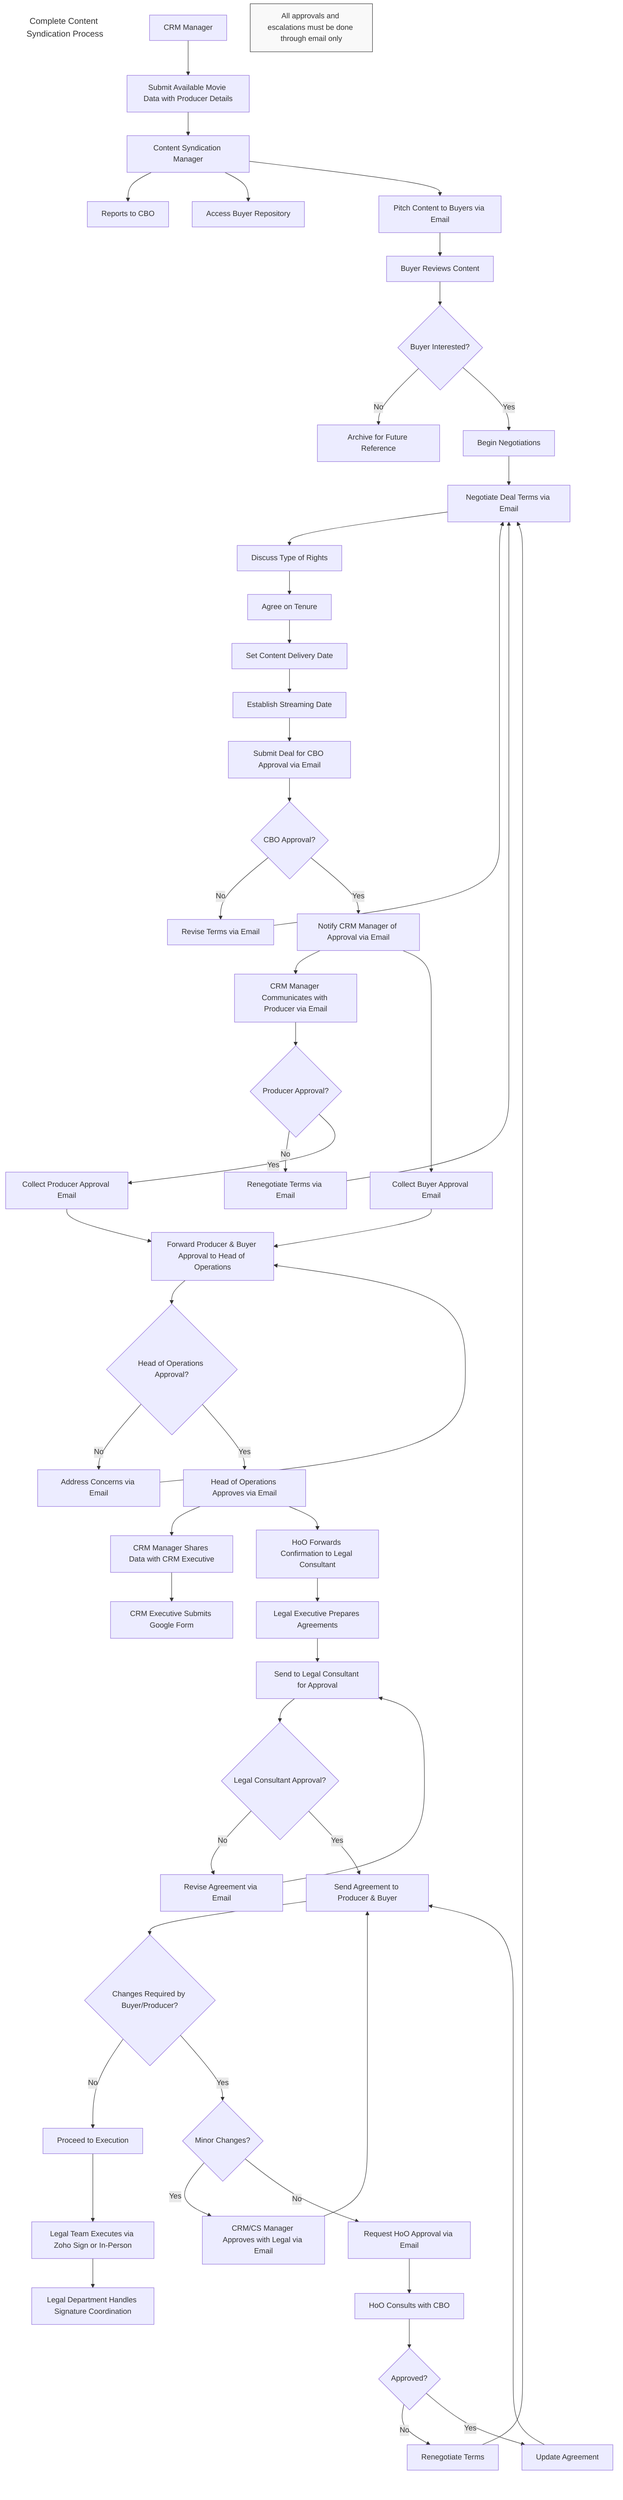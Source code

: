 flowchart TD

    %% Title
    Title[Complete Content Syndication Process]
    style Title fill:none,stroke:none,color:#333,font-size:18px

    %% Start: CRM Manager submits content
    A[CRM Manager] --> B[Submit Available Movie Data with Producer Details]
    
    %% Content Syndication Manager Process
    B --> C[Content Syndication Manager]
    C --> CBO[Reports to CBO]
    
    %% CS Manager has Buyer Repository
    C --> D[Access Buyer Repository]
    
    %% Content Pitching Process
    C --> E[Pitch Content to Buyers via Email]
    E --> F[Buyer Reviews Content]
    
    F --> G{Buyer Interested?}
    G -->|No| H[Archive for Future Reference]
    G -->|Yes| I[Begin Negotiations]
    
    %% Negotiation Process
    I --> J[Negotiate Deal Terms via Email]
    J --> K[Discuss Type of Rights]
    K --> L[Agree on Tenure]
    L --> M[Set Content Delivery Date]
    M --> N[Establish Streaming Date]
    
    %% CBO Approval
    N --> O[Submit Deal for CBO Approval via Email]
    O --> P{CBO Approval?}
    P -->|No| Q[Revise Terms via Email]
    Q --> J
    P -->|Yes| R[Notify CRM Manager of Approval via Email]
    
    %% Producer Approval Process
    R --> S[CRM Manager Communicates with Producer via Email]
    S --> T{Producer Approval?}
    T -->|No| U[Renegotiate Terms via Email]
    U --> J
    T -->|Yes| V[Collect Producer Approval Email]
    
    R --> W[Collect Buyer Approval Email]
    
    V --> X[Forward Producer & Buyer Approval to Head of Operations]
    W --> X
    
    %% Head of Operations Checkpoint
    X --> Y{Head of Operations Approval?}
    Y -->|No| Z[Address Concerns via Email]
    Z --> X
    Y -->|Yes| AA[Head of Operations Approves via Email]
    
    AA --> AB[CRM Manager Shares Data with CRM Executive]
    AB --> AC[CRM Executive Submits Google Form]
    
    %% Legal Process
    AA --> AD[HoO Forwards Confirmation to Legal Consultant]
    AD --> AE[Legal Executive Prepares Agreements]
    AE --> AF[Send to Legal Consultant for Approval]
    
    AF --> AG{Legal Consultant Approval?}
    AG -->|No| AH[Revise Agreement via Email]
    AH --> AF
    AG -->|Yes| AI[Send Agreement to Producer & Buyer]
    
    AI --> AJ{Changes Required by Buyer/Producer?}
    AJ -->|No| AM[Proceed to Execution]
    AJ -->|Yes| AK{Minor Changes?}
    AK -->|Yes| AL[CRM/CS Manager Approves with Legal via Email]
    AL --> AI
    AK -->|No| AN[Request HoO Approval via Email]
    AN --> AO[HoO Consults with CBO]
    AO --> AP{Approved?}
    AP -->|No| AQ[Renegotiate Terms]
    AQ --> J
    AP -->|Yes| AR[Update Agreement]
    AR --> AI
    
    %% Final Execution
    AM --> AS[Legal Team Executes via Zoho Sign or In-Person]
    AS --> AT[Legal Department Handles Signature Coordination]
    
    %% Key Note
    Note[All approvals and escalations must be done through email only]
    style Note fill:#f9f9f9,stroke:#333,stroke-width:1px